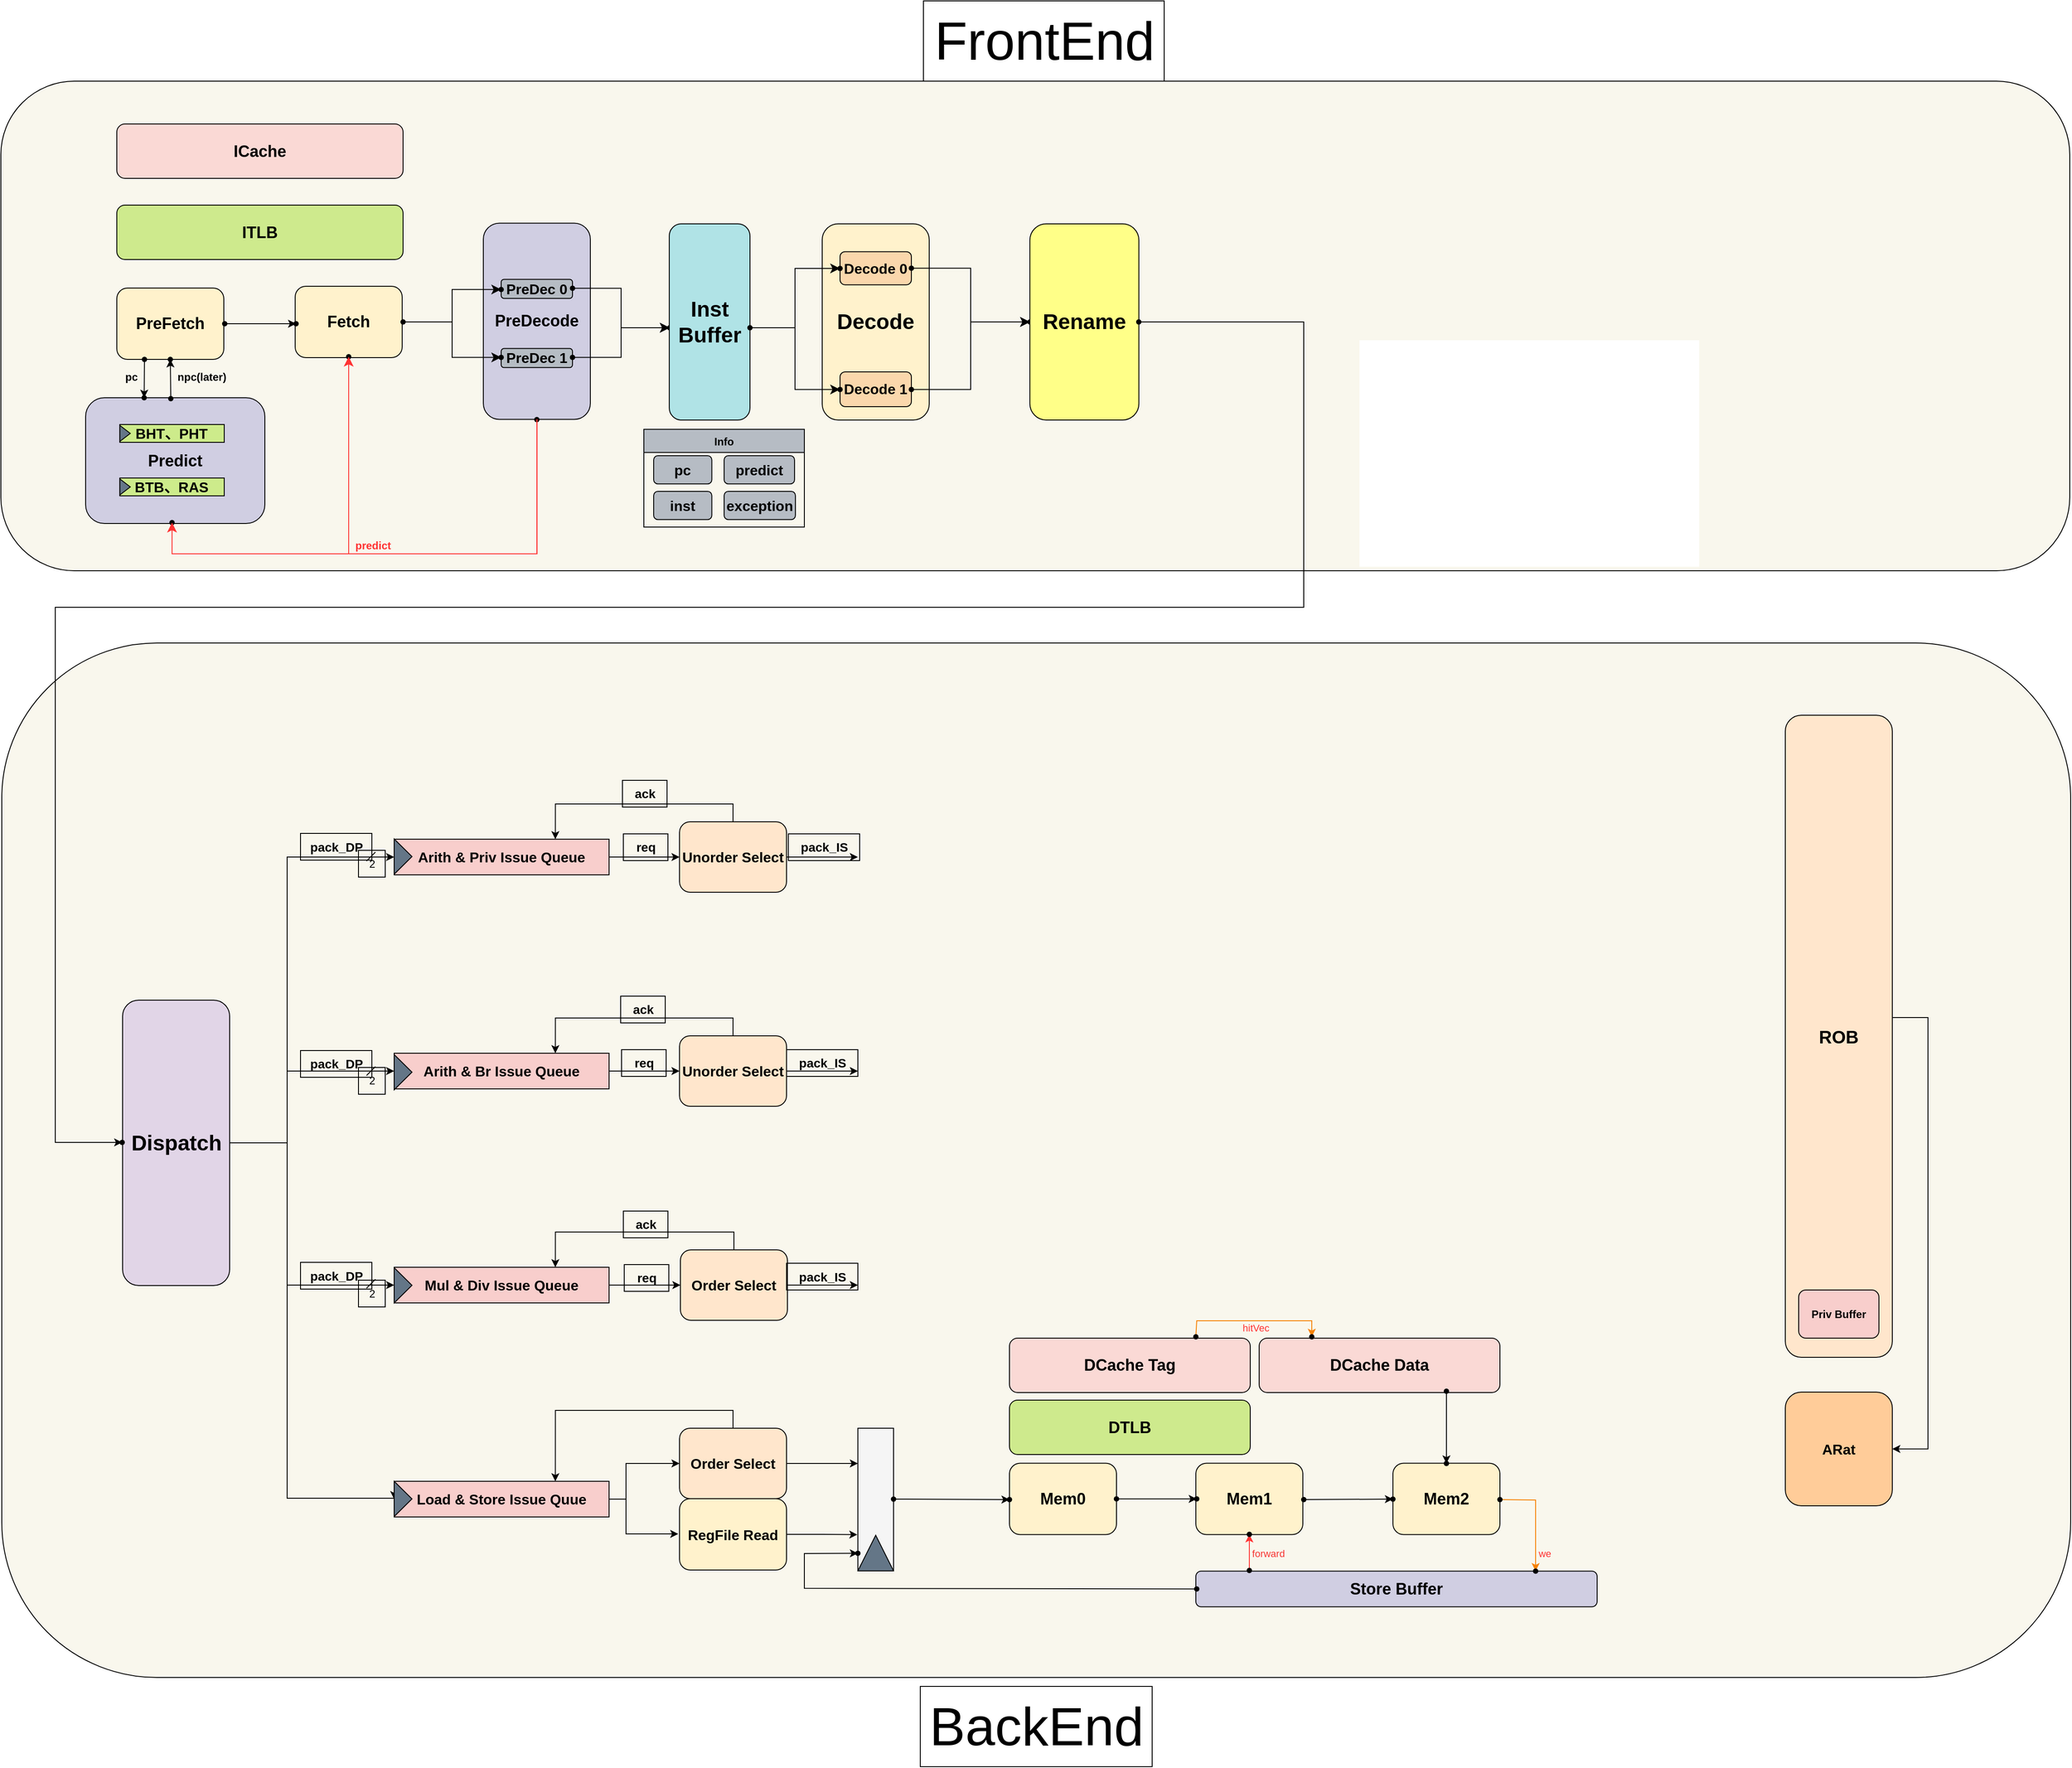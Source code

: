 <mxfile>
    <diagram name="第 1 页" id="N6iN6V0hHzY832mEbOhE">
        <mxGraphModel dx="2203" dy="1081" grid="1" gridSize="10" guides="1" tooltips="1" connect="0" arrows="1" fold="1" page="0" pageScale="1" pageWidth="827" pageHeight="1169" math="0" shadow="0">
            <root>
                <mxCell id="0"/>
                <mxCell id="1" parent="0"/>
                <mxCell id="pp8-QFKgKfyrIBCOwYfq-483" value="" style="rounded=1;whiteSpace=wrap;html=1;fillColor=#f9f7ed;strokeColor=#000000;" parent="1" vertex="1">
                    <mxGeometry x="-920" y="440" width="2320" height="1160" as="geometry"/>
                </mxCell>
                <mxCell id="pp8-QFKgKfyrIBCOwYfq-482" value="s" style="rounded=1;whiteSpace=wrap;html=1;fillColor=#f9f7ed;strokeColor=#000000;fontStyle=4" parent="1" vertex="1">
                    <mxGeometry x="-921" y="-190" width="2320" height="549" as="geometry"/>
                </mxCell>
                <mxCell id="pp8-QFKgKfyrIBCOwYfq-14" value="&lt;b style=&quot;&quot;&gt;&lt;font color=&quot;#000000&quot; style=&quot;font-size: 18px;&quot;&gt;ICache&lt;/font&gt;&lt;/b&gt;" style="rounded=1;whiteSpace=wrap;html=1;fillColor=#fad9d5;strokeColor=#000000;direction=east;flipV=0;fontSize=14;" parent="1" vertex="1">
                    <mxGeometry x="-791" y="-142" width="321" height="61" as="geometry"/>
                </mxCell>
                <mxCell id="pp8-QFKgKfyrIBCOwYfq-109" style="edgeStyle=orthogonalEdgeStyle;rounded=0;orthogonalLoop=1;jettySize=auto;html=1;exitX=1;exitY=0.5;exitDx=0;exitDy=0;entryX=0;entryY=0.5;entryDx=0;entryDy=0;strokeColor=#000000;" parent="1" source="pp8-QFKgKfyrIBCOwYfq-94" target="pp8-QFKgKfyrIBCOwYfq-102" edge="1">
                    <mxGeometry relative="1" as="geometry">
                        <Array as="points">
                            <mxPoint x="-600" y="1000"/>
                            <mxPoint x="-600" y="920"/>
                        </Array>
                    </mxGeometry>
                </mxCell>
                <mxCell id="pp8-QFKgKfyrIBCOwYfq-110" style="edgeStyle=orthogonalEdgeStyle;rounded=0;orthogonalLoop=1;jettySize=auto;html=1;exitX=1;exitY=0.5;exitDx=0;exitDy=0;entryX=0;entryY=0.5;entryDx=0;entryDy=0;strokeColor=#000000;" parent="1" source="pp8-QFKgKfyrIBCOwYfq-94" target="pp8-QFKgKfyrIBCOwYfq-103" edge="1">
                    <mxGeometry relative="1" as="geometry">
                        <Array as="points">
                            <mxPoint x="-600" y="1000"/>
                            <mxPoint x="-600" y="1160"/>
                        </Array>
                    </mxGeometry>
                </mxCell>
                <mxCell id="pp8-QFKgKfyrIBCOwYfq-111" style="edgeStyle=orthogonalEdgeStyle;rounded=0;orthogonalLoop=1;jettySize=auto;html=1;exitX=1;exitY=0.5;exitDx=0;exitDy=0;entryX=0;entryY=0.5;entryDx=0;entryDy=0;strokeColor=#000000;" parent="1" source="pp8-QFKgKfyrIBCOwYfq-94" target="pp8-QFKgKfyrIBCOwYfq-104" edge="1">
                    <mxGeometry relative="1" as="geometry">
                        <Array as="points">
                            <mxPoint x="-600" y="1001"/>
                            <mxPoint x="-600" y="1399"/>
                        </Array>
                    </mxGeometry>
                </mxCell>
                <mxCell id="pp8-QFKgKfyrIBCOwYfq-168" style="edgeStyle=orthogonalEdgeStyle;rounded=0;orthogonalLoop=1;jettySize=auto;html=1;exitX=1;exitY=0.5;exitDx=0;exitDy=0;entryX=0;entryY=0.5;entryDx=0;entryDy=0;strokeColor=#000000;" parent="1" source="pp8-QFKgKfyrIBCOwYfq-94" target="pp8-QFKgKfyrIBCOwYfq-101" edge="1">
                    <mxGeometry relative="1" as="geometry">
                        <Array as="points">
                            <mxPoint x="-600" y="1000"/>
                            <mxPoint x="-600" y="680"/>
                        </Array>
                    </mxGeometry>
                </mxCell>
                <mxCell id="pp8-QFKgKfyrIBCOwYfq-129" style="edgeStyle=orthogonalEdgeStyle;rounded=0;orthogonalLoop=1;jettySize=auto;html=1;exitX=1;exitY=0.5;exitDx=0;exitDy=0;entryX=0;entryY=0.5;entryDx=0;entryDy=0;strokeColor=#000000;" parent="1" source="pp8-QFKgKfyrIBCOwYfq-101" target="pp8-QFKgKfyrIBCOwYfq-120" edge="1">
                    <mxGeometry relative="1" as="geometry"/>
                </mxCell>
                <mxCell id="pp8-QFKgKfyrIBCOwYfq-101" value="&lt;b style=&quot;border-color: var(--border-color); font-size: 16px;&quot;&gt;Arith &amp;amp; Priv Issue Queue&lt;/b&gt;" style="rounded=0;whiteSpace=wrap;html=1;fillColor=#f8cecc;strokeColor=#000000;fontSize=16;" parent="1" vertex="1">
                    <mxGeometry x="-480" y="660" width="241" height="40" as="geometry"/>
                </mxCell>
                <mxCell id="pp8-QFKgKfyrIBCOwYfq-131" style="edgeStyle=orthogonalEdgeStyle;rounded=0;orthogonalLoop=1;jettySize=auto;html=1;exitX=1;exitY=0.5;exitDx=0;exitDy=0;entryX=0;entryY=0.5;entryDx=0;entryDy=0;strokeColor=#000000;" parent="1" source="pp8-QFKgKfyrIBCOwYfq-102" target="pp8-QFKgKfyrIBCOwYfq-121" edge="1">
                    <mxGeometry relative="1" as="geometry"/>
                </mxCell>
                <mxCell id="pp8-QFKgKfyrIBCOwYfq-102" value="&lt;b style=&quot;border-color: var(--border-color); font-size: 16px;&quot;&gt;Arith &amp;amp; Br Issue Queue&lt;/b&gt;" style="rounded=0;whiteSpace=wrap;html=1;fillColor=#f8cecc;strokeColor=#000000;fontSize=16;" parent="1" vertex="1">
                    <mxGeometry x="-480" y="900" width="241" height="40" as="geometry"/>
                </mxCell>
                <mxCell id="pp8-QFKgKfyrIBCOwYfq-133" style="edgeStyle=orthogonalEdgeStyle;rounded=0;orthogonalLoop=1;jettySize=auto;html=1;exitX=1;exitY=0.5;exitDx=0;exitDy=0;entryX=0;entryY=0.5;entryDx=0;entryDy=0;strokeColor=#000000;" parent="1" source="pp8-QFKgKfyrIBCOwYfq-103" target="pp8-QFKgKfyrIBCOwYfq-122" edge="1">
                    <mxGeometry relative="1" as="geometry"/>
                </mxCell>
                <mxCell id="pp8-QFKgKfyrIBCOwYfq-103" value="&lt;b style=&quot;font-size: 16px;&quot;&gt;Mul &amp;amp; Div Issue Queue&lt;/b&gt;" style="rounded=0;whiteSpace=wrap;html=1;fillColor=#f8cecc;strokeColor=#000000;fontSize=16;" parent="1" vertex="1">
                    <mxGeometry x="-480" y="1140" width="241" height="40" as="geometry"/>
                </mxCell>
                <mxCell id="pp8-QFKgKfyrIBCOwYfq-135" style="edgeStyle=orthogonalEdgeStyle;rounded=0;orthogonalLoop=1;jettySize=auto;html=1;exitX=1;exitY=0.5;exitDx=0;exitDy=0;entryX=0;entryY=0.5;entryDx=0;entryDy=0;strokeColor=#000000;" parent="1" source="pp8-QFKgKfyrIBCOwYfq-104" target="pp8-QFKgKfyrIBCOwYfq-123" edge="1">
                    <mxGeometry relative="1" as="geometry">
                        <Array as="points">
                            <mxPoint x="-220" y="1400"/>
                            <mxPoint x="-220" y="1360"/>
                        </Array>
                    </mxGeometry>
                </mxCell>
                <mxCell id="pp8-QFKgKfyrIBCOwYfq-104" value="&lt;b style=&quot;font-size: 16px;&quot;&gt;&lt;font color=&quot;#000000&quot;&gt;Load &amp;amp; Store Issue Quue&lt;/font&gt;&lt;/b&gt;" style="rounded=0;whiteSpace=wrap;html=1;fillColor=#f8cecc;strokeColor=#000000;fontSize=16;" parent="1" vertex="1">
                    <mxGeometry x="-480" y="1380" width="241" height="40" as="geometry"/>
                </mxCell>
                <mxCell id="pp8-QFKgKfyrIBCOwYfq-105" value="&lt;font color=&quot;#000000&quot; style=&quot;font-size: 16px;&quot;&gt;&lt;b style=&quot;font-size: 16px;&quot;&gt;Busy Board&lt;/b&gt;&lt;/font&gt;" style="rounded=1;whiteSpace=wrap;html=1;fillColor=#b1ddf0;strokeColor=#000000;fontSize=16;" parent="1" vertex="1">
                    <mxGeometry x="-770" y="1052" width="89" height="95" as="geometry"/>
                </mxCell>
                <mxCell id="pp8-QFKgKfyrIBCOwYfq-128" style="edgeStyle=orthogonalEdgeStyle;rounded=0;orthogonalLoop=1;jettySize=auto;html=1;exitX=0.5;exitY=0;exitDx=0;exitDy=0;entryX=0.75;entryY=0;entryDx=0;entryDy=0;strokeColor=#000000;" parent="1" source="pp8-QFKgKfyrIBCOwYfq-120" target="pp8-QFKgKfyrIBCOwYfq-101" edge="1">
                    <mxGeometry relative="1" as="geometry"/>
                </mxCell>
                <mxCell id="pp8-QFKgKfyrIBCOwYfq-164" style="edgeStyle=orthogonalEdgeStyle;rounded=0;orthogonalLoop=1;jettySize=auto;html=1;exitX=1;exitY=0.5;exitDx=0;exitDy=0;entryX=0;entryY=0.5;entryDx=0;entryDy=0;strokeColor=#000000;" parent="1" source="pp8-QFKgKfyrIBCOwYfq-120" edge="1">
                    <mxGeometry relative="1" as="geometry">
                        <mxPoint x="40" y="680" as="targetPoint"/>
                    </mxGeometry>
                </mxCell>
                <mxCell id="pp8-QFKgKfyrIBCOwYfq-120" value="Unorder Select" style="rounded=1;whiteSpace=wrap;html=1;fontStyle=1;fillColor=#ffe6cc;strokeColor=#000000;fontSize=16;" parent="1" vertex="1">
                    <mxGeometry x="-160" y="640.5" width="120" height="79" as="geometry"/>
                </mxCell>
                <mxCell id="pp8-QFKgKfyrIBCOwYfq-130" style="edgeStyle=orthogonalEdgeStyle;rounded=0;orthogonalLoop=1;jettySize=auto;html=1;exitX=0.5;exitY=0;exitDx=0;exitDy=0;entryX=0.75;entryY=0;entryDx=0;entryDy=0;strokeColor=#000000;" parent="1" source="pp8-QFKgKfyrIBCOwYfq-121" target="pp8-QFKgKfyrIBCOwYfq-102" edge="1">
                    <mxGeometry relative="1" as="geometry"/>
                </mxCell>
                <mxCell id="pp8-QFKgKfyrIBCOwYfq-165" style="edgeStyle=orthogonalEdgeStyle;rounded=0;orthogonalLoop=1;jettySize=auto;html=1;exitX=1;exitY=0.5;exitDx=0;exitDy=0;entryX=0;entryY=0.5;entryDx=0;entryDy=0;strokeColor=#000000;" parent="1" source="pp8-QFKgKfyrIBCOwYfq-121" edge="1">
                    <mxGeometry relative="1" as="geometry">
                        <mxPoint x="40" y="920" as="targetPoint"/>
                    </mxGeometry>
                </mxCell>
                <mxCell id="pp8-QFKgKfyrIBCOwYfq-121" value="Unorder Select" style="rounded=1;whiteSpace=wrap;html=1;fontStyle=1;fillColor=#ffe6cc;strokeColor=#000000;fontSize=16;" parent="1" vertex="1">
                    <mxGeometry x="-160" y="880.5" width="120" height="79" as="geometry"/>
                </mxCell>
                <mxCell id="pp8-QFKgKfyrIBCOwYfq-132" style="edgeStyle=orthogonalEdgeStyle;rounded=0;orthogonalLoop=1;jettySize=auto;html=1;exitX=0.5;exitY=0;exitDx=0;exitDy=0;entryX=0.75;entryY=0;entryDx=0;entryDy=0;strokeColor=#000000;" parent="1" source="pp8-QFKgKfyrIBCOwYfq-122" target="pp8-QFKgKfyrIBCOwYfq-103" edge="1">
                    <mxGeometry relative="1" as="geometry"/>
                </mxCell>
                <mxCell id="pp8-QFKgKfyrIBCOwYfq-166" style="edgeStyle=orthogonalEdgeStyle;rounded=0;orthogonalLoop=1;jettySize=auto;html=1;exitX=1;exitY=0.5;exitDx=0;exitDy=0;strokeColor=#000000;" parent="1" source="pp8-QFKgKfyrIBCOwYfq-122" edge="1">
                    <mxGeometry relative="1" as="geometry">
                        <mxPoint x="40" y="1160" as="targetPoint"/>
                    </mxGeometry>
                </mxCell>
                <mxCell id="pp8-QFKgKfyrIBCOwYfq-122" value="Order Select" style="rounded=1;whiteSpace=wrap;html=1;fontStyle=1;fillColor=#ffe6cc;strokeColor=#000000;fontSize=16;" parent="1" vertex="1">
                    <mxGeometry x="-159" y="1120.5" width="120" height="79" as="geometry"/>
                </mxCell>
                <mxCell id="pp8-QFKgKfyrIBCOwYfq-134" style="edgeStyle=orthogonalEdgeStyle;rounded=0;orthogonalLoop=1;jettySize=auto;html=1;exitX=0.5;exitY=0;exitDx=0;exitDy=0;entryX=0.75;entryY=0;entryDx=0;entryDy=0;strokeColor=#000000;" parent="1" source="pp8-QFKgKfyrIBCOwYfq-123" target="pp8-QFKgKfyrIBCOwYfq-104" edge="1">
                    <mxGeometry relative="1" as="geometry"/>
                </mxCell>
                <mxCell id="-GU3EejLwVTsNvYZy9xl-7" value="" style="edgeStyle=orthogonalEdgeStyle;rounded=0;orthogonalLoop=1;jettySize=auto;html=1;strokeColor=#000000;" parent="1" source="pp8-QFKgKfyrIBCOwYfq-123" edge="1">
                    <mxGeometry relative="1" as="geometry">
                        <mxPoint x="40" y="1360" as="targetPoint"/>
                    </mxGeometry>
                </mxCell>
                <mxCell id="pp8-QFKgKfyrIBCOwYfq-123" value="&lt;font color=&quot;#000000&quot;&gt;Order Select&lt;/font&gt;" style="rounded=1;whiteSpace=wrap;html=1;fontStyle=1;fillColor=#ffe6cc;strokeColor=#000000;fontSize=16;" parent="1" vertex="1">
                    <mxGeometry x="-160" y="1320.5" width="120" height="79" as="geometry"/>
                </mxCell>
                <mxCell id="pp8-QFKgKfyrIBCOwYfq-138" value="req" style="text;html=1;align=center;verticalAlign=middle;resizable=0;points=[];autosize=1;strokeColor=#000000;fillColor=none;fontStyle=1;fontSize=14;" parent="1" vertex="1">
                    <mxGeometry x="-223" y="654" width="50" height="30" as="geometry"/>
                </mxCell>
                <mxCell id="pp8-QFKgKfyrIBCOwYfq-139" value="ack" style="text;html=1;align=center;verticalAlign=middle;resizable=0;points=[];autosize=1;strokeColor=#000000;fillColor=none;fontStyle=1;fontSize=14;" parent="1" vertex="1">
                    <mxGeometry x="-224" y="594" width="50" height="30" as="geometry"/>
                </mxCell>
                <mxCell id="pp8-QFKgKfyrIBCOwYfq-140" value="req" style="text;html=1;align=center;verticalAlign=middle;resizable=0;points=[];autosize=1;strokeColor=#000000;fillColor=none;fontStyle=1;fontSize=14;" parent="1" vertex="1">
                    <mxGeometry x="-225" y="896" width="50" height="30" as="geometry"/>
                </mxCell>
                <mxCell id="pp8-QFKgKfyrIBCOwYfq-141" value="ack" style="text;html=1;align=center;verticalAlign=middle;resizable=0;points=[];autosize=1;strokeColor=#000000;fillColor=none;fontStyle=1;fontSize=14;" parent="1" vertex="1">
                    <mxGeometry x="-226" y="836" width="50" height="30" as="geometry"/>
                </mxCell>
                <mxCell id="pp8-QFKgKfyrIBCOwYfq-142" value="req" style="text;html=1;align=center;verticalAlign=middle;resizable=0;points=[];autosize=1;strokeColor=#000000;fillColor=none;fontStyle=1;fontSize=14;" parent="1" vertex="1">
                    <mxGeometry x="-222" y="1137" width="50" height="30" as="geometry"/>
                </mxCell>
                <mxCell id="pp8-QFKgKfyrIBCOwYfq-143" value="ack" style="text;html=1;align=center;verticalAlign=middle;resizable=0;points=[];autosize=1;strokeColor=#000000;fillColor=none;fontStyle=1;fontSize=14;" parent="1" vertex="1">
                    <mxGeometry x="-223" y="1077" width="50" height="30" as="geometry"/>
                </mxCell>
                <mxCell id="pp8-QFKgKfyrIBCOwYfq-160" value="" style="group;strokeColor=#000000;" parent="1" vertex="1" connectable="0">
                    <mxGeometry x="40" y="1320.5" width="40" height="160" as="geometry"/>
                </mxCell>
                <mxCell id="pp8-QFKgKfyrIBCOwYfq-161" value="" style="rounded=0;whiteSpace=wrap;html=1;fillColor=#f5f5f5;fontColor=#333333;strokeColor=#000000;" parent="pp8-QFKgKfyrIBCOwYfq-160" vertex="1">
                    <mxGeometry width="40" height="160" as="geometry"/>
                </mxCell>
                <mxCell id="pp8-QFKgKfyrIBCOwYfq-162" value="" style="triangle;whiteSpace=wrap;html=1;rotation=-90;fillColor=#647687;fontColor=#ffffff;strokeColor=#000000;" parent="pp8-QFKgKfyrIBCOwYfq-160" vertex="1">
                    <mxGeometry y="120" width="40" height="40" as="geometry"/>
                </mxCell>
                <mxCell id="-GU3EejLwVTsNvYZy9xl-8" value="" style="edgeStyle=orthogonalEdgeStyle;rounded=0;orthogonalLoop=1;jettySize=auto;html=1;entryX=-0.015;entryY=0.746;entryDx=0;entryDy=0;entryPerimeter=0;strokeColor=#000000;" parent="1" source="pp8-QFKgKfyrIBCOwYfq-182" target="pp8-QFKgKfyrIBCOwYfq-161" edge="1">
                    <mxGeometry relative="1" as="geometry"/>
                </mxCell>
                <mxCell id="pp8-QFKgKfyrIBCOwYfq-182" value="&lt;b style=&quot;font-size: 16px;&quot;&gt;&lt;font color=&quot;#000000&quot;&gt;RegFile Read&lt;/font&gt;&lt;/b&gt;" style="rounded=1;whiteSpace=wrap;html=1;fillColor=#fff2cc;strokeColor=#000000;fontSize=16;" parent="1" vertex="1">
                    <mxGeometry x="-160" y="1399.5" width="120" height="80" as="geometry"/>
                </mxCell>
                <mxCell id="pp8-QFKgKfyrIBCOwYfq-303" style="edgeStyle=orthogonalEdgeStyle;rounded=0;orthogonalLoop=1;jettySize=auto;html=1;exitX=1;exitY=0.5;exitDx=0;exitDy=0;entryX=1;entryY=0.5;entryDx=0;entryDy=0;strokeColor=#000000;" parent="1" target="pp8-QFKgKfyrIBCOwYfq-302" edge="1">
                    <mxGeometry relative="1" as="geometry">
                        <Array as="points">
                            <mxPoint x="1240" y="860"/>
                            <mxPoint x="1240" y="1344"/>
                        </Array>
                        <mxPoint x="1199.5" y="860" as="sourcePoint"/>
                    </mxGeometry>
                </mxCell>
                <mxCell id="pp8-QFKgKfyrIBCOwYfq-302" value="&lt;font color=&quot;#000000&quot; style=&quot;font-size: 16px;&quot;&gt;&lt;b style=&quot;font-size: 16px;&quot;&gt;ARat&lt;/b&gt;&lt;/font&gt;" style="rounded=1;whiteSpace=wrap;html=1;fillColor=#ffcc99;strokeColor=#000000;fontSize=16;" parent="1" vertex="1">
                    <mxGeometry x="1080" y="1280" width="120" height="127.5" as="geometry"/>
                </mxCell>
                <mxCell id="pp8-QFKgKfyrIBCOwYfq-373" value="pack_DP" style="text;html=1;align=center;verticalAlign=middle;resizable=0;points=[];autosize=1;strokeColor=#000000;fillColor=none;fontStyle=1;fontSize=14;" parent="1" vertex="1">
                    <mxGeometry x="-585" y="653.5" width="80" height="30" as="geometry"/>
                </mxCell>
                <mxCell id="pp8-QFKgKfyrIBCOwYfq-374" value="" style="endArrow=none;html=1;rounded=0;strokeColor=#000000;" parent="1" edge="1">
                    <mxGeometry width="50" height="50" relative="1" as="geometry">
                        <mxPoint x="-511" y="684.5" as="sourcePoint"/>
                        <mxPoint x="-501" y="674.5" as="targetPoint"/>
                    </mxGeometry>
                </mxCell>
                <mxCell id="pp8-QFKgKfyrIBCOwYfq-375" value="2" style="text;html=1;align=center;verticalAlign=middle;resizable=0;points=[];autosize=1;strokeColor=#000000;fillColor=none;" parent="1" vertex="1">
                    <mxGeometry x="-520" y="672.5" width="30" height="30" as="geometry"/>
                </mxCell>
                <mxCell id="pp8-QFKgKfyrIBCOwYfq-376" value="pack_DP" style="text;html=1;align=center;verticalAlign=middle;resizable=0;points=[];autosize=1;strokeColor=#000000;fillColor=none;fontStyle=1;fontSize=14;" parent="1" vertex="1">
                    <mxGeometry x="-585" y="897" width="80" height="30" as="geometry"/>
                </mxCell>
                <mxCell id="pp8-QFKgKfyrIBCOwYfq-377" value="" style="endArrow=none;html=1;rounded=0;strokeColor=#000000;" parent="1" edge="1">
                    <mxGeometry width="50" height="50" relative="1" as="geometry">
                        <mxPoint x="-511" y="925" as="sourcePoint"/>
                        <mxPoint x="-501" y="915" as="targetPoint"/>
                    </mxGeometry>
                </mxCell>
                <mxCell id="pp8-QFKgKfyrIBCOwYfq-378" value="2" style="text;html=1;align=center;verticalAlign=middle;resizable=0;points=[];autosize=1;strokeColor=#000000;fillColor=none;" parent="1" vertex="1">
                    <mxGeometry x="-520" y="916" width="30" height="30" as="geometry"/>
                </mxCell>
                <mxCell id="pp8-QFKgKfyrIBCOwYfq-379" value="pack_DP" style="text;html=1;align=center;verticalAlign=middle;resizable=0;points=[];autosize=1;strokeColor=#000000;fillColor=none;fontStyle=1;fontSize=14;" parent="1" vertex="1">
                    <mxGeometry x="-585" y="1134.5" width="80" height="30" as="geometry"/>
                </mxCell>
                <mxCell id="pp8-QFKgKfyrIBCOwYfq-380" value="" style="endArrow=none;html=1;rounded=0;strokeColor=#000000;" parent="1" edge="1">
                    <mxGeometry width="50" height="50" relative="1" as="geometry">
                        <mxPoint x="-511" y="1163.5" as="sourcePoint"/>
                        <mxPoint x="-501" y="1153.5" as="targetPoint"/>
                    </mxGeometry>
                </mxCell>
                <mxCell id="pp8-QFKgKfyrIBCOwYfq-381" value="2" style="text;html=1;align=center;verticalAlign=middle;resizable=0;points=[];autosize=1;strokeColor=#000000;fillColor=none;" parent="1" vertex="1">
                    <mxGeometry x="-520" y="1154.5" width="30" height="30" as="geometry"/>
                </mxCell>
                <mxCell id="pp8-QFKgKfyrIBCOwYfq-385" value="pack_IS" style="text;html=1;align=center;verticalAlign=middle;resizable=0;points=[];autosize=1;strokeColor=#000000;fillColor=none;fontStyle=1;fontSize=14;" parent="1" vertex="1">
                    <mxGeometry x="-38" y="654" width="80" height="30" as="geometry"/>
                </mxCell>
                <mxCell id="pp8-QFKgKfyrIBCOwYfq-386" value="pack_IS" style="text;html=1;align=center;verticalAlign=middle;resizable=0;points=[];autosize=1;strokeColor=#000000;fillColor=none;fontStyle=1;fontSize=14;" parent="1" vertex="1">
                    <mxGeometry x="-40" y="896" width="80" height="30" as="geometry"/>
                </mxCell>
                <mxCell id="pp8-QFKgKfyrIBCOwYfq-388" value="pack_IS" style="text;html=1;align=center;verticalAlign=middle;resizable=0;points=[];autosize=1;strokeColor=#000000;fillColor=none;fontStyle=1;fontSize=14;" parent="1" vertex="1">
                    <mxGeometry x="-40" y="1135.5" width="80" height="30" as="geometry"/>
                </mxCell>
                <mxCell id="pp8-QFKgKfyrIBCOwYfq-484" value="&lt;font style=&quot;font-size: 60px;&quot;&gt;FrontEnd&lt;/font&gt;" style="text;html=1;align=center;verticalAlign=middle;resizable=0;points=[];autosize=1;strokeColor=#000000;fillColor=none;fontSize=60;" parent="1" vertex="1">
                    <mxGeometry x="113.5" y="-280" width="270" height="90" as="geometry"/>
                </mxCell>
                <mxCell id="pp8-QFKgKfyrIBCOwYfq-485" value="&lt;font style=&quot;font-size: 60px;&quot;&gt;BackEnd&lt;/font&gt;" style="text;html=1;align=center;verticalAlign=middle;resizable=0;points=[];autosize=1;strokeColor=#000000;fillColor=none;fontSize=60;" parent="1" vertex="1">
                    <mxGeometry x="110" y="1610" width="260" height="90" as="geometry"/>
                </mxCell>
                <mxCell id="OY7V5wZrcTOGdJZJS2dS-27" value="" style="triangle;whiteSpace=wrap;html=1;rotation=0;fillColor=#647687;fontColor=#ffffff;strokeColor=#000000;direction=east;" parent="1" vertex="1">
                    <mxGeometry x="-480" y="659.75" width="20" height="39.5" as="geometry"/>
                </mxCell>
                <mxCell id="OY7V5wZrcTOGdJZJS2dS-28" value="" style="triangle;whiteSpace=wrap;html=1;rotation=0;fillColor=#647687;fontColor=#ffffff;strokeColor=#000000;direction=east;" parent="1" vertex="1">
                    <mxGeometry x="-480" y="901.5" width="20" height="39.5" as="geometry"/>
                </mxCell>
                <mxCell id="OY7V5wZrcTOGdJZJS2dS-29" value="" style="triangle;whiteSpace=wrap;html=1;rotation=0;fillColor=#647687;fontColor=#ffffff;strokeColor=#000000;direction=east;" parent="1" vertex="1">
                    <mxGeometry x="-480" y="1140.5" width="20" height="39.5" as="geometry"/>
                </mxCell>
                <mxCell id="OY7V5wZrcTOGdJZJS2dS-30" value="" style="triangle;whiteSpace=wrap;html=1;rotation=0;fillColor=#647687;fontColor=#ffffff;strokeColor=#000000;direction=east;" parent="1" vertex="1">
                    <mxGeometry x="-480" y="1380" width="20" height="39.5" as="geometry"/>
                </mxCell>
                <mxCell id="S6ko7MBMmiBV2JEF59HL-68" value="&lt;b style=&quot;border-color: var(--border-color);&quot;&gt;&lt;font color=&quot;#000000&quot; style=&quot;font-size: 20px;&quot;&gt;ROB&lt;/font&gt;&lt;/b&gt;" style="rounded=1;whiteSpace=wrap;html=1;fillColor=#ffe6cc;strokeColor=#000000;" parent="1" vertex="1">
                    <mxGeometry x="1080" y="521" width="120" height="720" as="geometry"/>
                </mxCell>
                <mxCell id="A1JoY7GcFFuIIpcnc2Ma-44" value="&lt;b&gt;&lt;font color=&quot;#000000&quot;&gt;Priv Buffer&lt;/font&gt;&lt;/b&gt;" style="rounded=1;whiteSpace=wrap;html=1;fillColor=#f8cecc;strokeColor=#000000;" parent="1" vertex="1">
                    <mxGeometry x="1095" y="1165.5" width="90" height="54" as="geometry"/>
                </mxCell>
                <mxCell id="-GU3EejLwVTsNvYZy9xl-6" value="" style="endArrow=classic;html=1;rounded=0;edgeStyle=orthogonalEdgeStyle;entryX=-0.012;entryY=0.488;entryDx=0;entryDy=0;entryPerimeter=0;strokeColor=#000000;" parent="1" target="pp8-QFKgKfyrIBCOwYfq-182" edge="1">
                    <mxGeometry width="50" height="50" relative="1" as="geometry">
                        <mxPoint x="-239" y="1400" as="sourcePoint"/>
                        <mxPoint x="-158.88" y="1480.14" as="targetPoint"/>
                        <Array as="points">
                            <mxPoint x="-220" y="1400"/>
                            <mxPoint x="-220" y="1439"/>
                            <mxPoint x="-161" y="1439"/>
                        </Array>
                    </mxGeometry>
                </mxCell>
                <mxCell id="17" value="" style="edgeStyle=none;html=1;entryX=0.626;entryY=0.516;entryDx=0;entryDy=0;entryPerimeter=0;strokeColor=#000000;fontColor=#000000;" parent="1" source="15" target="16" edge="1">
                    <mxGeometry relative="1" as="geometry"/>
                </mxCell>
                <mxCell id="19" value="&lt;font style=&quot;font-size: 12px;&quot; color=&quot;#000000&quot;&gt;pc&lt;/font&gt;" style="text;strokeColor=none;fillColor=none;html=1;fontSize=24;fontStyle=1;verticalAlign=middle;align=center;fontColor=#FFFFFF;" parent="1" vertex="1">
                    <mxGeometry x="-791" y="130" width="31" height="15" as="geometry"/>
                </mxCell>
                <mxCell id="21" value="" style="group" parent="1" vertex="1" connectable="0">
                    <mxGeometry x="-791" y="42" width="131" height="90" as="geometry"/>
                </mxCell>
                <mxCell id="pp8-QFKgKfyrIBCOwYfq-3" value="&lt;b style=&quot;&quot;&gt;&lt;font color=&quot;#000000&quot; style=&quot;font-size: 18px;&quot;&gt;PreFetch&lt;/font&gt;&lt;/b&gt;" style="rounded=1;whiteSpace=wrap;html=1;fillColor=#fff2cc;strokeColor=#000000;direction=east;flipV=0;fontSize=14;" parent="21" vertex="1">
                    <mxGeometry width="120" height="80" as="geometry"/>
                </mxCell>
                <mxCell id="15" value="" style="shape=waypoint;sketch=0;fillStyle=solid;size=6;pointerEvents=1;points=[];fillColor=none;resizable=0;rotatable=0;perimeter=centerPerimeter;snapToPoint=1;strokeColor=#000000;fontColor=#000000;" parent="21" vertex="1">
                    <mxGeometry x="21" y="70" width="20" height="20" as="geometry"/>
                </mxCell>
                <mxCell id="27" value="" style="shape=waypoint;sketch=0;fillStyle=solid;size=6;pointerEvents=1;points=[];fillColor=none;resizable=0;rotatable=0;perimeter=centerPerimeter;snapToPoint=1;strokeColor=#000000;fontSize=12;fontColor=#000000;" parent="21" vertex="1">
                    <mxGeometry x="50" y="70" width="20" height="20" as="geometry"/>
                </mxCell>
                <mxCell id="38" value="" style="shape=waypoint;sketch=0;fillStyle=solid;size=6;pointerEvents=1;points=[];fillColor=none;resizable=0;rotatable=0;perimeter=centerPerimeter;snapToPoint=1;strokeColor=#000000;fontSize=12;fontColor=#000000;" parent="21" vertex="1">
                    <mxGeometry x="111" y="30" width="20" height="20" as="geometry"/>
                </mxCell>
                <mxCell id="29" value="" style="group" parent="1" vertex="1" connectable="0">
                    <mxGeometry x="-826" y="155" width="201.0" height="165" as="geometry"/>
                </mxCell>
                <mxCell id="22" value="" style="group" parent="29" vertex="1" connectable="0">
                    <mxGeometry width="201.0" height="165" as="geometry"/>
                </mxCell>
                <mxCell id="14" value="" style="group" parent="22" vertex="1" connectable="0">
                    <mxGeometry y="11" width="201.0" height="154" as="geometry"/>
                </mxCell>
                <mxCell id="pp8-QFKgKfyrIBCOwYfq-8" value="&lt;b&gt;&lt;font color=&quot;#000000&quot; style=&quot;font-size: 18px;&quot;&gt;Predict&lt;/font&gt;&lt;/b&gt;" style="rounded=1;whiteSpace=wrap;html=1;fillColor=#d0cee2;strokeColor=#000000;direction=east;flipV=0;" parent="14" vertex="1">
                    <mxGeometry y="-1" width="201" height="141" as="geometry"/>
                </mxCell>
                <mxCell id="8" value="" style="group" parent="14" vertex="1" connectable="0">
                    <mxGeometry x="38.379" y="29" width="117.087" height="20" as="geometry"/>
                </mxCell>
                <mxCell id="9" value="&lt;font color=&quot;#000000&quot;&gt;BHT、PHT&lt;/font&gt;" style="rounded=0;whiteSpace=wrap;html=1;fillColor=#cdeb8b;strokeColor=#000000;direction=east;flipV=0;fontStyle=1;fontSize=16;" parent="8" vertex="1">
                    <mxGeometry width="117.087" height="20" as="geometry"/>
                </mxCell>
                <mxCell id="10" value="" style="triangle;whiteSpace=wrap;html=1;rotation=0;fillColor=#647687;fontColor=#ffffff;strokeColor=#000000;direction=east;" parent="8" vertex="1">
                    <mxGeometry y="1" width="11.709" height="18" as="geometry"/>
                </mxCell>
                <mxCell id="11" value="" style="group" parent="14" vertex="1" connectable="0">
                    <mxGeometry x="38.379" y="89" width="117.087" height="20" as="geometry"/>
                </mxCell>
                <mxCell id="12" value="&lt;font color=&quot;#000000&quot;&gt;BTB、RAS&lt;/font&gt;" style="rounded=0;whiteSpace=wrap;html=1;fillColor=#cdeb8b;strokeColor=#000000;direction=east;flipV=0;fontStyle=1;fontSize=16;" parent="11" vertex="1">
                    <mxGeometry width="117.087" height="20" as="geometry"/>
                </mxCell>
                <mxCell id="13" value="" style="triangle;whiteSpace=wrap;html=1;rotation=0;fillColor=#647687;fontColor=#ffffff;strokeColor=#000000;direction=east;" parent="11" vertex="1">
                    <mxGeometry y="1" width="11.709" height="18" as="geometry"/>
                </mxCell>
                <mxCell id="66" value="" style="shape=waypoint;sketch=0;fillStyle=solid;size=6;pointerEvents=1;points=[];fillColor=none;resizable=0;rotatable=0;perimeter=centerPerimeter;snapToPoint=1;strokeColor=#000000;fontSize=12;fontColor=#000000;" parent="14" vertex="1">
                    <mxGeometry x="86.92" y="129" width="20" height="20" as="geometry"/>
                </mxCell>
                <mxCell id="16" value="" style="shape=waypoint;sketch=0;fillStyle=solid;size=6;pointerEvents=1;points=[];fillColor=none;resizable=0;rotatable=0;perimeter=centerPerimeter;snapToPoint=1;strokeColor=#000000;fontColor=#000000;" parent="22" vertex="1">
                    <mxGeometry x="55.66" width="20" height="20" as="geometry"/>
                </mxCell>
                <mxCell id="28" value="" style="shape=waypoint;sketch=0;fillStyle=solid;size=6;pointerEvents=1;points=[];fillColor=none;resizable=0;rotatable=0;perimeter=centerPerimeter;snapToPoint=1;strokeColor=#000000;fontSize=12;fontColor=#000000;" parent="29" vertex="1">
                    <mxGeometry x="85.524" y="1" width="20" height="20" as="geometry"/>
                </mxCell>
                <mxCell id="31" style="edgeStyle=none;html=1;entryX=0.438;entryY=0.422;entryDx=0;entryDy=0;entryPerimeter=0;labelBackgroundColor=none;strokeColor=#000000;fontSize=12;fontColor=#000000;" parent="1" source="28" target="27" edge="1">
                    <mxGeometry relative="1" as="geometry"/>
                </mxCell>
                <mxCell id="32" value="&lt;font style=&quot;font-size: 12px;&quot; color=&quot;#000000&quot;&gt;npc(later)&lt;/font&gt;" style="text;strokeColor=none;fillColor=none;html=1;fontSize=24;fontStyle=1;verticalAlign=middle;align=center;fontColor=#FFFFFF;" parent="1" vertex="1">
                    <mxGeometry x="-712" y="130" width="31" height="15" as="geometry"/>
                </mxCell>
                <mxCell id="40" style="edgeStyle=none;html=1;entryX=0.405;entryY=0.427;entryDx=0;entryDy=0;entryPerimeter=0;labelBackgroundColor=none;strokeColor=#000000;fontSize=12;fontColor=#000000;" parent="1" source="38" target="37" edge="1">
                    <mxGeometry relative="1" as="geometry"/>
                </mxCell>
                <mxCell id="44" value="" style="group" parent="1" vertex="1" connectable="0">
                    <mxGeometry x="-600" y="40" width="140" height="89" as="geometry"/>
                </mxCell>
                <mxCell id="39" value="" style="group" parent="44" vertex="1" connectable="0">
                    <mxGeometry width="129" height="89" as="geometry"/>
                </mxCell>
                <mxCell id="20" value="&lt;b style=&quot;&quot;&gt;&lt;font color=&quot;#000000&quot; style=&quot;font-size: 18px;&quot;&gt;Fetch&lt;/font&gt;&lt;/b&gt;" style="rounded=1;whiteSpace=wrap;html=1;fillColor=#fff2cc;strokeColor=#000000;direction=east;flipV=0;fontSize=14;" parent="39" vertex="1">
                    <mxGeometry x="9" width="120" height="80" as="geometry"/>
                </mxCell>
                <mxCell id="37" value="" style="shape=waypoint;sketch=0;fillStyle=solid;size=6;pointerEvents=1;points=[];fillColor=none;resizable=0;rotatable=0;perimeter=centerPerimeter;snapToPoint=1;strokeColor=#000000;fontSize=12;fontColor=#000000;" parent="39" vertex="1">
                    <mxGeometry y="32" width="20" height="20" as="geometry"/>
                </mxCell>
                <mxCell id="67" value="" style="shape=waypoint;sketch=0;fillStyle=solid;size=6;pointerEvents=1;points=[];fillColor=none;resizable=0;rotatable=0;perimeter=centerPerimeter;snapToPoint=1;strokeColor=#000000;fontSize=12;fontColor=#000000;" parent="39" vertex="1">
                    <mxGeometry x="59" y="69" width="20" height="20" as="geometry"/>
                </mxCell>
                <mxCell id="43" value="" style="shape=waypoint;sketch=0;fillStyle=solid;size=6;pointerEvents=1;points=[];fillColor=none;resizable=0;rotatable=0;perimeter=centerPerimeter;snapToPoint=1;strokeColor=#000000;fontSize=12;fontColor=#000000;" parent="44" vertex="1">
                    <mxGeometry x="120" y="30" width="20" height="20" as="geometry"/>
                </mxCell>
                <mxCell id="45" value="" style="group" parent="1" vertex="1" connectable="0">
                    <mxGeometry x="-390" y="-30.75" width="140" height="230.5" as="geometry"/>
                </mxCell>
                <mxCell id="pp8-QFKgKfyrIBCOwYfq-28" value="&lt;b style=&quot;font-size: 18px;&quot;&gt;&lt;font color=&quot;#000000&quot;&gt;PreDecode&lt;/font&gt;&lt;/b&gt;" style="rounded=1;whiteSpace=wrap;html=1;fillColor=#d0cee2;strokeColor=#000000;direction=east;flipV=0;fontSize=18;" parent="45" vertex="1">
                    <mxGeometry x="10" width="120" height="220" as="geometry"/>
                </mxCell>
                <mxCell id="50" value="&lt;b&gt;&lt;font color=&quot;#000000&quot;&gt;PreDec&lt;/font&gt;&lt;/b&gt;&lt;b style=&quot;font-size: 16px;&quot;&gt;&lt;font color=&quot;#000000&quot;&gt;&amp;nbsp;1&lt;/font&gt;&lt;/b&gt;" style="rounded=1;whiteSpace=wrap;html=1;fillColor=#B6BDC4;strokeColor=#000000;direction=east;flipV=0;fontSize=16;" parent="45" vertex="1">
                    <mxGeometry x="30" y="140.549" width="80" height="21.363" as="geometry"/>
                </mxCell>
                <mxCell id="53" value="&lt;b&gt;&lt;font color=&quot;#000000&quot;&gt;PreDec&lt;/font&gt;&lt;/b&gt;&lt;b style=&quot;font-size: 16px;&quot;&gt;&lt;font color=&quot;#000000&quot;&gt;&amp;nbsp;0&lt;/font&gt;&lt;/b&gt;" style="rounded=1;whiteSpace=wrap;html=1;fillColor=#b6bcc4;strokeColor=#000000;direction=east;flipV=0;fontSize=16;" parent="45" vertex="1">
                    <mxGeometry x="30" y="62.966" width="80" height="21.363" as="geometry"/>
                </mxCell>
                <mxCell id="54" value="" style="shape=waypoint;sketch=0;fillStyle=solid;size=6;pointerEvents=1;points=[];fillColor=none;resizable=0;rotatable=0;perimeter=centerPerimeter;snapToPoint=1;strokeColor=#000000;fontSize=12;fontColor=#000000;" parent="45" vertex="1">
                    <mxGeometry x="20" y="64.326" width="20" height="20" as="geometry"/>
                </mxCell>
                <mxCell id="56" value="" style="shape=waypoint;sketch=0;fillStyle=solid;size=6;pointerEvents=1;points=[];fillColor=none;resizable=0;rotatable=0;perimeter=centerPerimeter;snapToPoint=1;strokeColor=#000000;fontSize=12;fontColor=#000000;" parent="45" vertex="1">
                    <mxGeometry x="20" y="140.549" width="20" height="20" as="geometry"/>
                </mxCell>
                <mxCell id="89" value="" style="shape=waypoint;sketch=0;fillStyle=solid;size=6;pointerEvents=1;points=[];fillColor=none;resizable=0;rotatable=0;perimeter=centerPerimeter;snapToPoint=1;strokeColor=#000000;fontSize=12;fontColor=#000000;" parent="45" vertex="1">
                    <mxGeometry x="100" y="62.966" width="20" height="20" as="geometry"/>
                </mxCell>
                <mxCell id="90" value="" style="shape=waypoint;sketch=0;fillStyle=solid;size=6;pointerEvents=1;points=[];fillColor=none;resizable=0;rotatable=0;perimeter=centerPerimeter;snapToPoint=1;strokeColor=#000000;fontSize=12;fontColor=#000000;" parent="45" vertex="1">
                    <mxGeometry x="100" y="140.549" width="20" height="20" as="geometry"/>
                </mxCell>
                <mxCell id="69" value="" style="shape=waypoint;sketch=0;fillStyle=solid;size=6;pointerEvents=1;points=[];fillColor=none;resizable=0;rotatable=0;perimeter=centerPerimeter;snapToPoint=1;strokeColor=#000000;fontSize=12;fontColor=#000000;" parent="45" vertex="1">
                    <mxGeometry x="60" y="210.256" width="20" height="20" as="geometry"/>
                </mxCell>
                <mxCell id="62" value="" style="edgeStyle=elbowEdgeStyle;elbow=horizontal;endArrow=classic;html=1;curved=0;rounded=0;endSize=8;startSize=8;labelBackgroundColor=none;strokeColor=#000000;fontSize=12;fontColor=#000000;entryX=0.557;entryY=0.779;entryDx=0;entryDy=0;entryPerimeter=0;exitX=0.438;exitY=0.919;exitDx=0;exitDy=0;exitPerimeter=0;" parent="1" source="43" target="56" edge="1">
                    <mxGeometry width="50" height="50" relative="1" as="geometry">
                        <mxPoint x="-290" y="150" as="sourcePoint"/>
                        <mxPoint x="-240" y="100" as="targetPoint"/>
                    </mxGeometry>
                </mxCell>
                <mxCell id="63" value="" style="edgeStyle=elbowEdgeStyle;elbow=horizontal;endArrow=classic;html=1;curved=0;rounded=0;endSize=8;startSize=8;labelBackgroundColor=none;strokeColor=#000000;fontSize=12;fontColor=#000000;entryX=0.652;entryY=0.56;entryDx=0;entryDy=0;entryPerimeter=0;exitX=0.7;exitY=0.776;exitDx=0;exitDy=0;exitPerimeter=0;" parent="1" source="43" target="54" edge="1">
                    <mxGeometry width="50" height="50" relative="1" as="geometry">
                        <mxPoint x="-290" y="150" as="sourcePoint"/>
                        <mxPoint x="-240" y="100" as="targetPoint"/>
                    </mxGeometry>
                </mxCell>
                <mxCell id="65" value="&lt;font color=&quot;#000000&quot;&gt;&lt;span style=&quot;font-size: 18px;&quot;&gt;&lt;b&gt;ITLB&lt;/b&gt;&lt;/span&gt;&lt;/font&gt;" style="rounded=1;whiteSpace=wrap;html=1;fillColor=#ceea8d;strokeColor=#000000;direction=east;flipV=0;fontSize=14;" parent="1" vertex="1">
                    <mxGeometry x="-791" y="-51" width="321" height="61" as="geometry"/>
                </mxCell>
                <mxCell id="71" value="" style="edgeStyle=elbowEdgeStyle;elbow=vertical;endArrow=classic;html=1;curved=0;rounded=0;endSize=8;startSize=8;labelBackgroundColor=none;strokeColor=#FF3333;fontSize=12;fontColor=#000000;entryX=0.793;entryY=1.045;entryDx=0;entryDy=0;entryPerimeter=0;exitX=0.352;exitY=0.926;exitDx=0;exitDy=0;exitPerimeter=0;" parent="1" source="69" target="67" edge="1">
                    <mxGeometry width="50" height="50" relative="1" as="geometry">
                        <mxPoint x="-570" y="270" as="sourcePoint"/>
                        <mxPoint x="-520" y="220" as="targetPoint"/>
                        <Array as="points">
                            <mxPoint x="-430" y="340"/>
                        </Array>
                    </mxGeometry>
                </mxCell>
                <mxCell id="70" value="" style="edgeStyle=elbowEdgeStyle;elbow=vertical;endArrow=classic;html=1;curved=0;rounded=0;endSize=8;startSize=8;labelBackgroundColor=none;strokeColor=#FF3333;fontSize=12;fontColor=#000000;entryX=0.697;entryY=0.527;entryDx=0;entryDy=0;entryPerimeter=0;exitX=0.502;exitY=0.999;exitDx=0;exitDy=0;exitPerimeter=0;" parent="1" source="pp8-QFKgKfyrIBCOwYfq-28" target="66" edge="1">
                    <mxGeometry width="50" height="50" relative="1" as="geometry">
                        <mxPoint x="-570" y="270" as="sourcePoint"/>
                        <mxPoint x="-520" y="220" as="targetPoint"/>
                        <Array as="points">
                            <mxPoint x="-530" y="340"/>
                        </Array>
                    </mxGeometry>
                </mxCell>
                <mxCell id="73" value="&lt;font color=&quot;#ff3333&quot; style=&quot;font-size: 12px;&quot;&gt;predict&lt;/font&gt;" style="text;strokeColor=none;fillColor=none;html=1;fontSize=24;fontStyle=1;verticalAlign=middle;align=center;fontColor=#FFFFFF;" parent="1" vertex="1">
                    <mxGeometry x="-520" y="319" width="31" height="15" as="geometry"/>
                </mxCell>
                <mxCell id="80" value="" style="group" parent="1" vertex="1" connectable="0">
                    <mxGeometry y="-30" width="130" height="410" as="geometry"/>
                </mxCell>
                <mxCell id="pp8-QFKgKfyrIBCOwYfq-62" value="&lt;b&gt;&lt;font color=&quot;#000000&quot; style=&quot;font-size: 24px;&quot;&gt;Decode&lt;/font&gt;&lt;/b&gt;" style="rounded=1;whiteSpace=wrap;html=1;fillColor=#fff2cc;strokeColor=#000000;direction=east;flipV=0;" parent="80" vertex="1">
                    <mxGeometry width="120" height="220" as="geometry"/>
                </mxCell>
                <mxCell id="pp8-QFKgKfyrIBCOwYfq-64" value="&lt;b style=&quot;font-size: 16px;&quot;&gt;&lt;font color=&quot;#000000&quot;&gt;Decode 0&lt;/font&gt;&lt;/b&gt;" style="rounded=1;whiteSpace=wrap;html=1;fillColor=#fad7ac;strokeColor=#000000;direction=east;flipV=0;fontSize=16;" parent="80" vertex="1">
                    <mxGeometry x="20" y="31.238" width="80" height="37.095" as="geometry"/>
                </mxCell>
                <mxCell id="pp8-QFKgKfyrIBCOwYfq-66" value="&lt;b style=&quot;font-size: 16px;&quot;&gt;&lt;font color=&quot;#000000&quot;&gt;Decode 1&lt;/font&gt;&lt;/b&gt;" style="rounded=1;whiteSpace=wrap;html=1;fillColor=#fad7ac;strokeColor=#000000;direction=east;flipV=0;fontSize=16;" parent="80" vertex="1">
                    <mxGeometry x="20" y="165.952" width="80" height="39.048" as="geometry"/>
                </mxCell>
                <mxCell id="83" value="" style="shape=waypoint;sketch=0;fillStyle=solid;size=6;pointerEvents=1;points=[];fillColor=none;resizable=0;rotatable=0;perimeter=centerPerimeter;snapToPoint=1;strokeColor=#000000;fontSize=12;fontColor=#000000;" parent="80" vertex="1">
                    <mxGeometry x="10" y="175.714" width="20" height="20" as="geometry"/>
                </mxCell>
                <mxCell id="82" value="" style="shape=waypoint;sketch=0;fillStyle=solid;size=6;pointerEvents=1;points=[];fillColor=none;resizable=0;rotatable=0;perimeter=centerPerimeter;snapToPoint=1;strokeColor=#000000;fontSize=12;fontColor=#000000;" parent="80" vertex="1">
                    <mxGeometry x="10" y="40.024" width="20" height="20" as="geometry"/>
                </mxCell>
                <mxCell id="133" value="" style="shape=waypoint;sketch=0;fillStyle=solid;size=6;pointerEvents=1;points=[];fillColor=none;resizable=0;rotatable=0;perimeter=centerPerimeter;snapToPoint=1;strokeColor=#000000;" parent="80" vertex="1">
                    <mxGeometry x="90" y="39.79" width="20" height="20" as="geometry"/>
                </mxCell>
                <mxCell id="134" value="" style="shape=waypoint;sketch=0;fillStyle=solid;size=6;pointerEvents=1;points=[];fillColor=none;resizable=0;rotatable=0;perimeter=centerPerimeter;snapToPoint=1;strokeColor=#000000;" parent="80" vertex="1">
                    <mxGeometry x="90" y="175.71" width="20" height="20" as="geometry"/>
                </mxCell>
                <mxCell id="94" value="" style="edgeStyle=elbowEdgeStyle;elbow=horizontal;endArrow=classic;html=1;curved=0;rounded=0;endSize=8;startSize=8;labelBackgroundColor=none;strokeColor=#000000;fontSize=12;fontColor=#000000;exitX=0.972;exitY=0.491;exitDx=0;exitDy=0;exitPerimeter=0;entryX=0.461;entryY=0.503;entryDx=0;entryDy=0;entryPerimeter=0;" parent="1" source="90" target="76" edge="1">
                    <mxGeometry width="50" height="50" relative="1" as="geometry">
                        <mxPoint x="-240" as="sourcePoint"/>
                        <mxPoint x="-190" y="-50" as="targetPoint"/>
                    </mxGeometry>
                </mxCell>
                <mxCell id="95" value="" style="edgeStyle=elbowEdgeStyle;elbow=horizontal;endArrow=classic;html=1;curved=0;rounded=0;endSize=8;startSize=8;labelBackgroundColor=none;strokeColor=#000000;fontSize=12;fontColor=#000000;exitX=0.726;exitY=0.549;exitDx=0;exitDy=0;exitPerimeter=0;entryX=0.583;entryY=0.59;entryDx=0;entryDy=0;entryPerimeter=0;" parent="1" source="89" target="76" edge="1">
                    <mxGeometry width="50" height="50" relative="1" as="geometry">
                        <mxPoint x="-240" as="sourcePoint"/>
                        <mxPoint x="-190" y="-50" as="targetPoint"/>
                    </mxGeometry>
                </mxCell>
                <mxCell id="116" value="Info" style="swimlane;strokeColor=#000000;fontSize=12;fontColor=#000000;fillColor=#b6bcc4;startSize=26;" parent="1" vertex="1">
                    <mxGeometry x="-200" y="200.35" width="180" height="109.65" as="geometry"/>
                </mxCell>
                <mxCell id="115" value="&lt;b style=&quot;font-size: 16px;&quot;&gt;&lt;font color=&quot;#000000&quot;&gt;pc&lt;/font&gt;&lt;/b&gt;" style="rounded=1;whiteSpace=wrap;html=1;fillColor=#b6bcc4;strokeColor=#000000;direction=east;flipV=0;fontSize=16;" parent="116" vertex="1">
                    <mxGeometry x="11.0" y="29.65" width="65.24" height="31.67" as="geometry"/>
                </mxCell>
                <mxCell id="51" value="&lt;b style=&quot;font-size: 16px;&quot;&gt;&lt;font color=&quot;#000000&quot;&gt;inst&lt;/font&gt;&lt;/b&gt;" style="rounded=1;whiteSpace=wrap;html=1;fillColor=#b6bcc4;strokeColor=#000000;direction=east;flipV=0;fontSize=16;" parent="116" vertex="1">
                    <mxGeometry x="11.0" y="69.65" width="65.24" height="31.67" as="geometry"/>
                </mxCell>
                <mxCell id="117" value="&lt;font color=&quot;#000000&quot;&gt;&lt;b&gt;exception&lt;/b&gt;&lt;/font&gt;" style="rounded=1;whiteSpace=wrap;html=1;fillColor=#b6bcc4;strokeColor=#000000;direction=east;flipV=0;fontSize=16;" parent="1" vertex="1">
                    <mxGeometry x="-110" y="270" width="80" height="31.67" as="geometry"/>
                </mxCell>
                <mxCell id="113" value="&lt;b style=&quot;font-size: 16px;&quot;&gt;&lt;font color=&quot;#000000&quot;&gt;predict&lt;/font&gt;&lt;/b&gt;" style="rounded=1;whiteSpace=wrap;html=1;fillColor=#b6bcc4;strokeColor=#000000;direction=east;flipV=0;fontSize=16;" parent="1" vertex="1">
                    <mxGeometry x="-110" y="230" width="79" height="31.67" as="geometry"/>
                </mxCell>
                <mxCell id="119" value="" style="group" parent="1" vertex="1" connectable="0">
                    <mxGeometry x="-181" y="-30" width="111" height="220" as="geometry"/>
                </mxCell>
                <mxCell id="76" value="" style="shape=waypoint;sketch=0;fillStyle=solid;size=6;pointerEvents=1;points=[];fillColor=none;resizable=0;rotatable=0;perimeter=centerPerimeter;snapToPoint=1;strokeColor=#000000;fontSize=12;fontColor=#FF3333;" parent="119" vertex="1">
                    <mxGeometry y="106.536" width="20" height="20" as="geometry"/>
                </mxCell>
                <mxCell id="138" value="" style="group" parent="119" vertex="1" connectable="0">
                    <mxGeometry x="9.52" width="100.48" height="220" as="geometry"/>
                </mxCell>
                <mxCell id="pp8-QFKgKfyrIBCOwYfq-33" value="&lt;b&gt;&lt;font color=&quot;#000000&quot; style=&quot;font-size: 24px;&quot;&gt;Inst&lt;br&gt;Buffer&lt;br&gt;&lt;/font&gt;&lt;/b&gt;" style="rounded=1;whiteSpace=wrap;html=1;fillColor=#b0e3e6;strokeColor=#000000;direction=east;flipV=0;" parent="138" vertex="1">
                    <mxGeometry width="90.48" height="220" as="geometry"/>
                </mxCell>
                <mxCell id="137" value="" style="shape=waypoint;sketch=0;fillStyle=solid;size=6;pointerEvents=1;points=[];fillColor=none;resizable=0;rotatable=0;perimeter=centerPerimeter;snapToPoint=1;strokeColor=#000000;" parent="138" vertex="1">
                    <mxGeometry x="80.48" y="106.54" width="20" height="20" as="geometry"/>
                </mxCell>
                <mxCell id="120" value="" style="group" parent="1" vertex="1" connectable="0">
                    <mxGeometry x="220" y="-30" width="150" height="220" as="geometry"/>
                </mxCell>
                <mxCell id="132" value="" style="group" parent="120" vertex="1" connectable="0">
                    <mxGeometry x="3" width="147" height="220" as="geometry"/>
                </mxCell>
                <mxCell id="129" value="" style="shape=waypoint;sketch=0;fillStyle=solid;size=6;pointerEvents=1;points=[];fillColor=none;resizable=0;rotatable=0;perimeter=centerPerimeter;snapToPoint=1;strokeColor=#000000;" parent="132" vertex="1">
                    <mxGeometry y="100" width="20" height="20" as="geometry"/>
                </mxCell>
                <mxCell id="141" value="&lt;b style=&quot;font-size: 16px;&quot;&gt;&lt;font color=&quot;#000000&quot;&gt;CRat&lt;/font&gt;&lt;/b&gt;" style="rounded=1;whiteSpace=wrap;html=1;fillColor=#CCC395;strokeColor=#000000;direction=east;flipV=0;fontSize=16;" parent="132" vertex="1">
                    <mxGeometry x="31" y="165.952" width="80" height="39.048" as="geometry"/>
                </mxCell>
                <mxCell id="143" value="" style="group" parent="132" vertex="1" connectable="0">
                    <mxGeometry x="9.865" width="132.135" height="220" as="geometry"/>
                </mxCell>
                <mxCell id="121" value="&lt;b&gt;&lt;font color=&quot;#000000&quot; style=&quot;font-size: 24px;&quot;&gt;Rename&lt;br&gt;&lt;/font&gt;&lt;/b&gt;" style="rounded=1;whiteSpace=wrap;html=1;fillColor=#FFFF88;strokeColor=#000000;direction=east;flipV=0;" parent="143" vertex="1">
                    <mxGeometry width="122.27" height="220" as="geometry"/>
                </mxCell>
                <mxCell id="142" value="" style="shape=waypoint;sketch=0;fillStyle=solid;size=6;pointerEvents=1;points=[];fillColor=none;resizable=0;rotatable=0;perimeter=centerPerimeter;snapToPoint=1;strokeColor=#000000;fontColor=#000000;" parent="143" vertex="1">
                    <mxGeometry x="112.135" y="100" width="20" height="20" as="geometry"/>
                </mxCell>
                <mxCell id="135" value="" style="edgeStyle=elbowEdgeStyle;elbow=horizontal;endArrow=classic;html=1;curved=0;rounded=0;endSize=8;startSize=8;strokeColor=#000000;exitX=0.667;exitY=0.475;exitDx=0;exitDy=0;exitPerimeter=0;entryX=0.433;entryY=0.582;entryDx=0;entryDy=0;entryPerimeter=0;" parent="1" source="134" target="129" edge="1">
                    <mxGeometry width="50" height="50" relative="1" as="geometry">
                        <mxPoint x="130" y="90" as="sourcePoint"/>
                        <mxPoint x="180" y="40" as="targetPoint"/>
                    </mxGeometry>
                </mxCell>
                <mxCell id="136" value="" style="edgeStyle=elbowEdgeStyle;elbow=horizontal;endArrow=classic;html=1;curved=0;rounded=0;endSize=8;startSize=8;strokeColor=#000000;exitX=0.643;exitY=0.569;exitDx=0;exitDy=0;exitPerimeter=0;entryX=0.29;entryY=0.535;entryDx=0;entryDy=0;entryPerimeter=0;" parent="1" source="133" target="129" edge="1">
                    <mxGeometry width="50" height="50" relative="1" as="geometry">
                        <mxPoint x="130" y="90" as="sourcePoint"/>
                        <mxPoint x="180" y="40" as="targetPoint"/>
                    </mxGeometry>
                </mxCell>
                <mxCell id="139" value="" style="edgeStyle=elbowEdgeStyle;elbow=horizontal;endArrow=classic;html=1;curved=0;rounded=0;endSize=8;startSize=8;strokeColor=#000000;exitX=0.564;exitY=0.531;exitDx=0;exitDy=0;exitPerimeter=0;entryX=0.365;entryY=0.519;entryDx=0;entryDy=0;entryPerimeter=0;" parent="1" source="137" target="83" edge="1">
                    <mxGeometry width="50" height="50" relative="1" as="geometry">
                        <mxPoint x="-80" y="100" as="sourcePoint"/>
                        <mxPoint x="-30" y="50" as="targetPoint"/>
                    </mxGeometry>
                </mxCell>
                <mxCell id="140" value="" style="edgeStyle=elbowEdgeStyle;elbow=horizontal;endArrow=classic;html=1;curved=0;rounded=0;endSize=8;startSize=8;strokeColor=#000000;exitX=0.564;exitY=0.503;exitDx=0;exitDy=0;exitPerimeter=0;entryX=0.309;entryY=0.878;entryDx=0;entryDy=0;entryPerimeter=0;" parent="1" source="137" target="82" edge="1">
                    <mxGeometry width="50" height="50" relative="1" as="geometry">
                        <mxPoint x="-80" y="100" as="sourcePoint"/>
                        <mxPoint x="-30" y="50" as="targetPoint"/>
                    </mxGeometry>
                </mxCell>
                <mxCell id="145" value="" style="group" parent="1" vertex="1" connectable="0">
                    <mxGeometry x="-795" y="840.5" width="130.5" height="320" as="geometry"/>
                </mxCell>
                <mxCell id="pp8-QFKgKfyrIBCOwYfq-94" value="&lt;b&gt;&lt;font color=&quot;#000000&quot; style=&quot;font-size: 24px;&quot;&gt;Dispatch&lt;/font&gt;&lt;/b&gt;" style="rounded=1;whiteSpace=wrap;html=1;fillColor=#e1d5e7;strokeColor=#000000;" parent="145" vertex="1">
                    <mxGeometry x="10.5" width="120" height="320" as="geometry"/>
                </mxCell>
                <mxCell id="144" value="" style="shape=waypoint;sketch=0;fillStyle=solid;size=6;pointerEvents=1;points=[];fillColor=none;resizable=0;rotatable=0;perimeter=centerPerimeter;snapToPoint=1;strokeColor=#000000;fontColor=#000000;" parent="145" vertex="1">
                    <mxGeometry y="149.5" width="20" height="20" as="geometry"/>
                </mxCell>
                <mxCell id="149" value="" style="endArrow=classic;html=1;strokeColor=#000000;fontColor=#000000;exitX=0.772;exitY=1.078;exitDx=0;exitDy=0;exitPerimeter=0;rounded=0;entryX=-0.071;entryY=0.317;entryDx=0;entryDy=0;entryPerimeter=0;" parent="1" source="142" target="144" edge="1">
                    <mxGeometry width="50" height="50" relative="1" as="geometry">
                        <mxPoint x="480" y="320" as="sourcePoint"/>
                        <mxPoint x="-890.526" y="400" as="targetPoint"/>
                        <Array as="points">
                            <mxPoint x="540" y="80"/>
                            <mxPoint x="540" y="400"/>
                            <mxPoint x="-860" y="400"/>
                            <mxPoint x="-860" y="1000"/>
                        </Array>
                    </mxGeometry>
                </mxCell>
                <mxCell id="162" value="&lt;font color=&quot;#000000&quot;&gt;&lt;span style=&quot;font-size: 18px;&quot;&gt;&lt;b&gt;Mem0&lt;/b&gt;&lt;/span&gt;&lt;/font&gt;" style="rounded=1;whiteSpace=wrap;html=1;fillColor=#fff2cc;strokeColor=#000000;direction=east;flipV=0;fontSize=14;" parent="1" vertex="1">
                    <mxGeometry x="210" y="1359.75" width="120" height="80" as="geometry"/>
                </mxCell>
                <mxCell id="164" style="edgeStyle=none;html=1;entryX=0.405;entryY=0.427;entryDx=0;entryDy=0;entryPerimeter=0;labelBackgroundColor=none;strokeColor=#000000;fontSize=12;fontColor=#000000;startArrow=none;" parent="1" source="163" target="168" edge="1">
                    <mxGeometry relative="1" as="geometry">
                        <mxPoint x="330" y="1404" as="sourcePoint"/>
                    </mxGeometry>
                </mxCell>
                <mxCell id="171" value="&lt;font color=&quot;#000000&quot;&gt;&lt;span style=&quot;font-size: 18px;&quot;&gt;&lt;b&gt;DTLB&lt;/b&gt;&lt;/span&gt;&lt;/font&gt;" style="rounded=1;whiteSpace=wrap;html=1;fillColor=#ceea8d;strokeColor=#000000;direction=east;flipV=0;fontSize=14;" parent="1" vertex="1">
                    <mxGeometry x="210" y="1289" width="270" height="61" as="geometry"/>
                </mxCell>
                <mxCell id="172" value="" style="edgeStyle=none;html=1;entryDx=0;entryDy=0;entryPerimeter=0;labelBackgroundColor=none;strokeColor=#000000;fontSize=12;fontColor=#000000;endArrow=none;" parent="1" target="163" edge="1">
                    <mxGeometry relative="1" as="geometry">
                        <mxPoint x="330.0" y="1404" as="sourcePoint"/>
                        <mxPoint x="420.0" y="1401.75" as="targetPoint"/>
                    </mxGeometry>
                </mxCell>
                <mxCell id="163" value="" style="shape=waypoint;sketch=0;fillStyle=solid;size=6;pointerEvents=1;points=[];fillColor=none;resizable=0;rotatable=0;perimeter=centerPerimeter;snapToPoint=1;strokeColor=#000000;fontSize=12;fontColor=#000000;" parent="1" vertex="1">
                    <mxGeometry x="320" y="1389.75" width="20" height="20" as="geometry"/>
                </mxCell>
                <mxCell id="175" value="" style="edgeStyle=none;html=1;fontColor=#000000;strokeColor=#000000;" parent="1" source="173" target="174" edge="1">
                    <mxGeometry relative="1" as="geometry"/>
                </mxCell>
                <mxCell id="173" value="" style="shape=waypoint;sketch=0;fillStyle=solid;size=6;pointerEvents=1;points=[];fillColor=none;resizable=0;rotatable=0;perimeter=centerPerimeter;snapToPoint=1;fontColor=#000000;strokeColor=#000000;" parent="1" vertex="1">
                    <mxGeometry x="70" y="1390" width="20" height="20" as="geometry"/>
                </mxCell>
                <mxCell id="174" value="" style="shape=waypoint;sketch=0;fillStyle=solid;size=6;pointerEvents=1;points=[];fillColor=none;resizable=0;rotatable=0;perimeter=centerPerimeter;snapToPoint=1;fontColor=#000000;strokeColor=#000000;" parent="1" vertex="1">
                    <mxGeometry x="200" y="1390.5" width="20" height="20" as="geometry"/>
                </mxCell>
                <mxCell id="pp8-QFKgKfyrIBCOwYfq-259" value="&lt;b style=&quot;font-size: 18px;&quot;&gt;&lt;font color=&quot;#000000&quot;&gt;Store Buffer&lt;/font&gt;&lt;/b&gt;" style="rounded=1;whiteSpace=wrap;html=1;fillColor=#d0cee2;strokeColor=#000000;fontSize=18;" parent="1" vertex="1">
                    <mxGeometry x="419" y="1480.75" width="450" height="40" as="geometry"/>
                </mxCell>
                <mxCell id="206" style="edgeStyle=none;html=1;entryX=0.9;entryY=0.696;entryDx=0;entryDy=0;entryPerimeter=0;strokeColor=#000000;rounded=0;" parent="1" source="176" target="205" edge="1">
                    <mxGeometry relative="1" as="geometry">
                        <Array as="points">
                            <mxPoint x="-20" y="1500"/>
                            <mxPoint x="-20" y="1461"/>
                        </Array>
                    </mxGeometry>
                </mxCell>
                <mxCell id="176" value="" style="shape=waypoint;sketch=0;fillStyle=solid;size=6;pointerEvents=1;points=[];fillColor=none;resizable=0;rotatable=0;perimeter=centerPerimeter;snapToPoint=1;strokeColor=#000000;fontColor=#000000;" parent="1" vertex="1">
                    <mxGeometry x="410" y="1490.75" width="20" height="20" as="geometry"/>
                </mxCell>
                <mxCell id="182" style="edgeStyle=none;rounded=0;html=1;entryX=0.554;entryY=0.625;entryDx=0;entryDy=0;entryPerimeter=0;strokeColor=#FF3333;fontColor=#6d0303;" parent="1" source="181" target="169" edge="1">
                    <mxGeometry relative="1" as="geometry"/>
                </mxCell>
                <mxCell id="183" value="forward" style="edgeLabel;html=1;align=center;verticalAlign=middle;resizable=0;points=[];fontColor=#f63532;labelBackgroundColor=none;" parent="182" vertex="1" connectable="0">
                    <mxGeometry x="-0.213" y="1" relative="1" as="geometry">
                        <mxPoint x="22" y="-3" as="offset"/>
                    </mxGeometry>
                </mxCell>
                <mxCell id="181" value="" style="shape=waypoint;sketch=0;fillStyle=solid;size=6;pointerEvents=1;points=[];fillColor=none;resizable=0;rotatable=0;perimeter=centerPerimeter;snapToPoint=1;labelBackgroundColor=none;strokeColor=#000000;fontColor=#6d0303;" parent="1" vertex="1">
                    <mxGeometry x="469" y="1470" width="20" height="20" as="geometry"/>
                </mxCell>
                <mxCell id="167" value="&lt;b style=&quot;&quot;&gt;&lt;font color=&quot;#000000&quot; style=&quot;font-size: 18px;&quot;&gt;Mem1&lt;/font&gt;&lt;/b&gt;" style="rounded=1;whiteSpace=wrap;html=1;fillColor=#fff2cc;strokeColor=#000000;direction=east;flipV=0;fontSize=14;" parent="1" vertex="1">
                    <mxGeometry x="419" y="1359.75" width="120" height="80" as="geometry"/>
                </mxCell>
                <mxCell id="168" value="" style="shape=waypoint;sketch=0;fillStyle=solid;size=6;pointerEvents=1;points=[];fillColor=none;resizable=0;rotatable=0;perimeter=centerPerimeter;snapToPoint=1;strokeColor=#000000;fontSize=12;fontColor=#000000;" parent="1" vertex="1">
                    <mxGeometry x="410" y="1389.75" width="20" height="20" as="geometry"/>
                </mxCell>
                <mxCell id="169" value="" style="shape=waypoint;sketch=0;fillStyle=solid;size=6;pointerEvents=1;points=[];fillColor=none;resizable=0;rotatable=0;perimeter=centerPerimeter;snapToPoint=1;strokeColor=#000000;fontSize=12;fontColor=#000000;" parent="1" vertex="1">
                    <mxGeometry x="469" y="1429.5" width="20" height="20" as="geometry"/>
                </mxCell>
                <mxCell id="186" value="&lt;font color=&quot;#000000&quot;&gt;&lt;span style=&quot;font-size: 18px;&quot;&gt;&lt;b&gt;Mem2&lt;/b&gt;&lt;/span&gt;&lt;/font&gt;" style="rounded=1;whiteSpace=wrap;html=1;fillColor=#fff2cc;strokeColor=#000000;direction=east;flipV=0;fontSize=14;" parent="1" vertex="1">
                    <mxGeometry x="640" y="1359.75" width="120" height="80" as="geometry"/>
                </mxCell>
                <mxCell id="190" style="edgeStyle=none;rounded=0;html=1;entryX=0.774;entryY=0.587;entryDx=0;entryDy=0;entryPerimeter=0;strokeColor=#000000;fontColor=#f63532;" parent="1" source="188" target="189" edge="1">
                    <mxGeometry relative="1" as="geometry"/>
                </mxCell>
                <mxCell id="188" value="" style="shape=waypoint;sketch=0;fillStyle=solid;size=6;pointerEvents=1;points=[];fillColor=none;resizable=0;rotatable=0;perimeter=centerPerimeter;snapToPoint=1;labelBackgroundColor=none;strokeColor=#000000;fontColor=#f63532;" parent="1" vertex="1">
                    <mxGeometry x="530" y="1390.5" width="20" height="20" as="geometry"/>
                </mxCell>
                <mxCell id="189" value="" style="shape=waypoint;sketch=0;fillStyle=solid;size=6;pointerEvents=1;points=[];fillColor=none;resizable=0;rotatable=0;perimeter=centerPerimeter;snapToPoint=1;labelBackgroundColor=none;strokeColor=#000000;fontColor=#f63532;" parent="1" vertex="1">
                    <mxGeometry x="630" y="1390" width="20" height="20" as="geometry"/>
                </mxCell>
                <mxCell id="193" style="edgeStyle=none;rounded=0;html=1;entryX=0.7;entryY=0.555;entryDx=0;entryDy=0;entryPerimeter=0;strokeColor=#f68205;fontColor=#f63532;" parent="1" source="191" target="192" edge="1">
                    <mxGeometry relative="1" as="geometry">
                        <Array as="points">
                            <mxPoint x="800" y="1401"/>
                        </Array>
                    </mxGeometry>
                </mxCell>
                <mxCell id="194" value="we" style="edgeLabel;html=1;align=center;verticalAlign=middle;resizable=0;points=[];fontColor=#FF3333;labelBackgroundColor=none;" parent="193" vertex="1" connectable="0">
                    <mxGeometry x="0.669" y="-1" relative="1" as="geometry">
                        <mxPoint x="11" as="offset"/>
                    </mxGeometry>
                </mxCell>
                <mxCell id="191" value="" style="shape=waypoint;sketch=0;fillStyle=solid;size=6;pointerEvents=1;points=[];fillColor=none;resizable=0;rotatable=0;perimeter=centerPerimeter;snapToPoint=1;labelBackgroundColor=none;strokeColor=#000000;fontColor=#f63532;" parent="1" vertex="1">
                    <mxGeometry x="750" y="1390.5" width="20" height="20" as="geometry"/>
                </mxCell>
                <mxCell id="192" value="" style="shape=waypoint;sketch=0;fillStyle=solid;size=6;pointerEvents=1;points=[];fillColor=none;resizable=0;rotatable=0;perimeter=centerPerimeter;snapToPoint=1;labelBackgroundColor=none;strokeColor=#000000;fontColor=#f63532;" parent="1" vertex="1">
                    <mxGeometry x="790" y="1470.75" width="20" height="20" as="geometry"/>
                </mxCell>
                <mxCell id="197" style="edgeStyle=none;rounded=0;html=1;entryX=0.675;entryY=0.321;entryDx=0;entryDy=0;entryPerimeter=0;strokeColor=#f68205;fontColor=#FF3333;" parent="1" source="195" target="196" edge="1">
                    <mxGeometry relative="1" as="geometry">
                        <Array as="points">
                            <mxPoint x="420" y="1200"/>
                            <mxPoint x="549" y="1200"/>
                        </Array>
                    </mxGeometry>
                </mxCell>
                <mxCell id="198" value="hitVec" style="edgeLabel;html=1;align=center;verticalAlign=middle;resizable=0;points=[];fontColor=#FF3333;labelBackgroundColor=none;" parent="197" vertex="1" connectable="0">
                    <mxGeometry x="0.012" y="1" relative="1" as="geometry">
                        <mxPoint y="9" as="offset"/>
                    </mxGeometry>
                </mxCell>
                <mxCell id="199" value="" style="shape=waypoint;sketch=0;fillStyle=solid;size=6;pointerEvents=1;points=[];fillColor=none;resizable=0;rotatable=0;perimeter=centerPerimeter;snapToPoint=1;labelBackgroundColor=none;strokeColor=#000000;fontColor=#FF3333;" parent="1" vertex="1">
                    <mxGeometry x="690" y="1350" width="20" height="20" as="geometry"/>
                </mxCell>
                <mxCell id="201" style="edgeStyle=none;rounded=0;html=1;entryX=0.522;entryY=0.446;entryDx=0;entryDy=0;entryPerimeter=0;strokeColor=#000000;fontColor=#FF3333;" parent="1" source="200" target="199" edge="1">
                    <mxGeometry relative="1" as="geometry"/>
                </mxCell>
                <mxCell id="202" value="" style="group" parent="1" vertex="1" connectable="0">
                    <mxGeometry x="490" y="1208" width="270" height="81" as="geometry"/>
                </mxCell>
                <mxCell id="180" value="&lt;b style=&quot;&quot;&gt;&lt;font color=&quot;#000000&quot; style=&quot;font-size: 18px;&quot;&gt;DCache Data&lt;/font&gt;&lt;/b&gt;" style="rounded=1;whiteSpace=wrap;html=1;fillColor=#fad9d5;strokeColor=#000000;direction=east;flipV=0;fontSize=14;" parent="202" vertex="1">
                    <mxGeometry y="11.5" width="270" height="61" as="geometry"/>
                </mxCell>
                <mxCell id="196" value="" style="shape=waypoint;sketch=0;fillStyle=solid;size=6;pointerEvents=1;points=[];fillColor=none;resizable=0;rotatable=0;perimeter=centerPerimeter;snapToPoint=1;labelBackgroundColor=none;strokeColor=#000000;fontColor=#FF3333;" parent="202" vertex="1">
                    <mxGeometry x="49" width="20" height="20" as="geometry"/>
                </mxCell>
                <mxCell id="200" value="" style="shape=waypoint;sketch=0;fillStyle=solid;size=6;pointerEvents=1;points=[];fillColor=none;resizable=0;rotatable=0;perimeter=centerPerimeter;snapToPoint=1;labelBackgroundColor=none;strokeColor=#000000;fontColor=#FF3333;" parent="202" vertex="1">
                    <mxGeometry x="200" y="61" width="20" height="20" as="geometry"/>
                </mxCell>
                <mxCell id="204" value="" style="group" parent="1" vertex="1" connectable="0">
                    <mxGeometry x="210" y="1208" width="270" height="72.5" as="geometry"/>
                </mxCell>
                <mxCell id="161" value="&lt;b style=&quot;&quot;&gt;&lt;font color=&quot;#000000&quot; style=&quot;font-size: 18px;&quot;&gt;DCache Tag&lt;/font&gt;&lt;/b&gt;" style="rounded=1;whiteSpace=wrap;html=1;fillColor=#fad9d5;strokeColor=#000000;direction=east;flipV=0;fontSize=14;" parent="204" vertex="1">
                    <mxGeometry y="11.5" width="270" height="61" as="geometry"/>
                </mxCell>
                <mxCell id="195" value="" style="shape=waypoint;sketch=0;fillStyle=solid;size=6;pointerEvents=1;points=[];fillColor=none;resizable=0;rotatable=0;perimeter=centerPerimeter;snapToPoint=1;labelBackgroundColor=none;strokeColor=#000000;fontColor=#FF3333;" parent="204" vertex="1">
                    <mxGeometry x="199" width="20" height="20" as="geometry"/>
                </mxCell>
                <mxCell id="205" value="" style="shape=waypoint;sketch=0;fillStyle=solid;size=6;pointerEvents=1;points=[];fillColor=none;resizable=0;rotatable=0;perimeter=centerPerimeter;snapToPoint=1;strokeColor=#000000;" parent="1" vertex="1">
                    <mxGeometry x="30" y="1450.75" width="20" height="20" as="geometry"/>
                </mxCell>
            </root>
        </mxGraphModel>
    </diagram>
</mxfile>